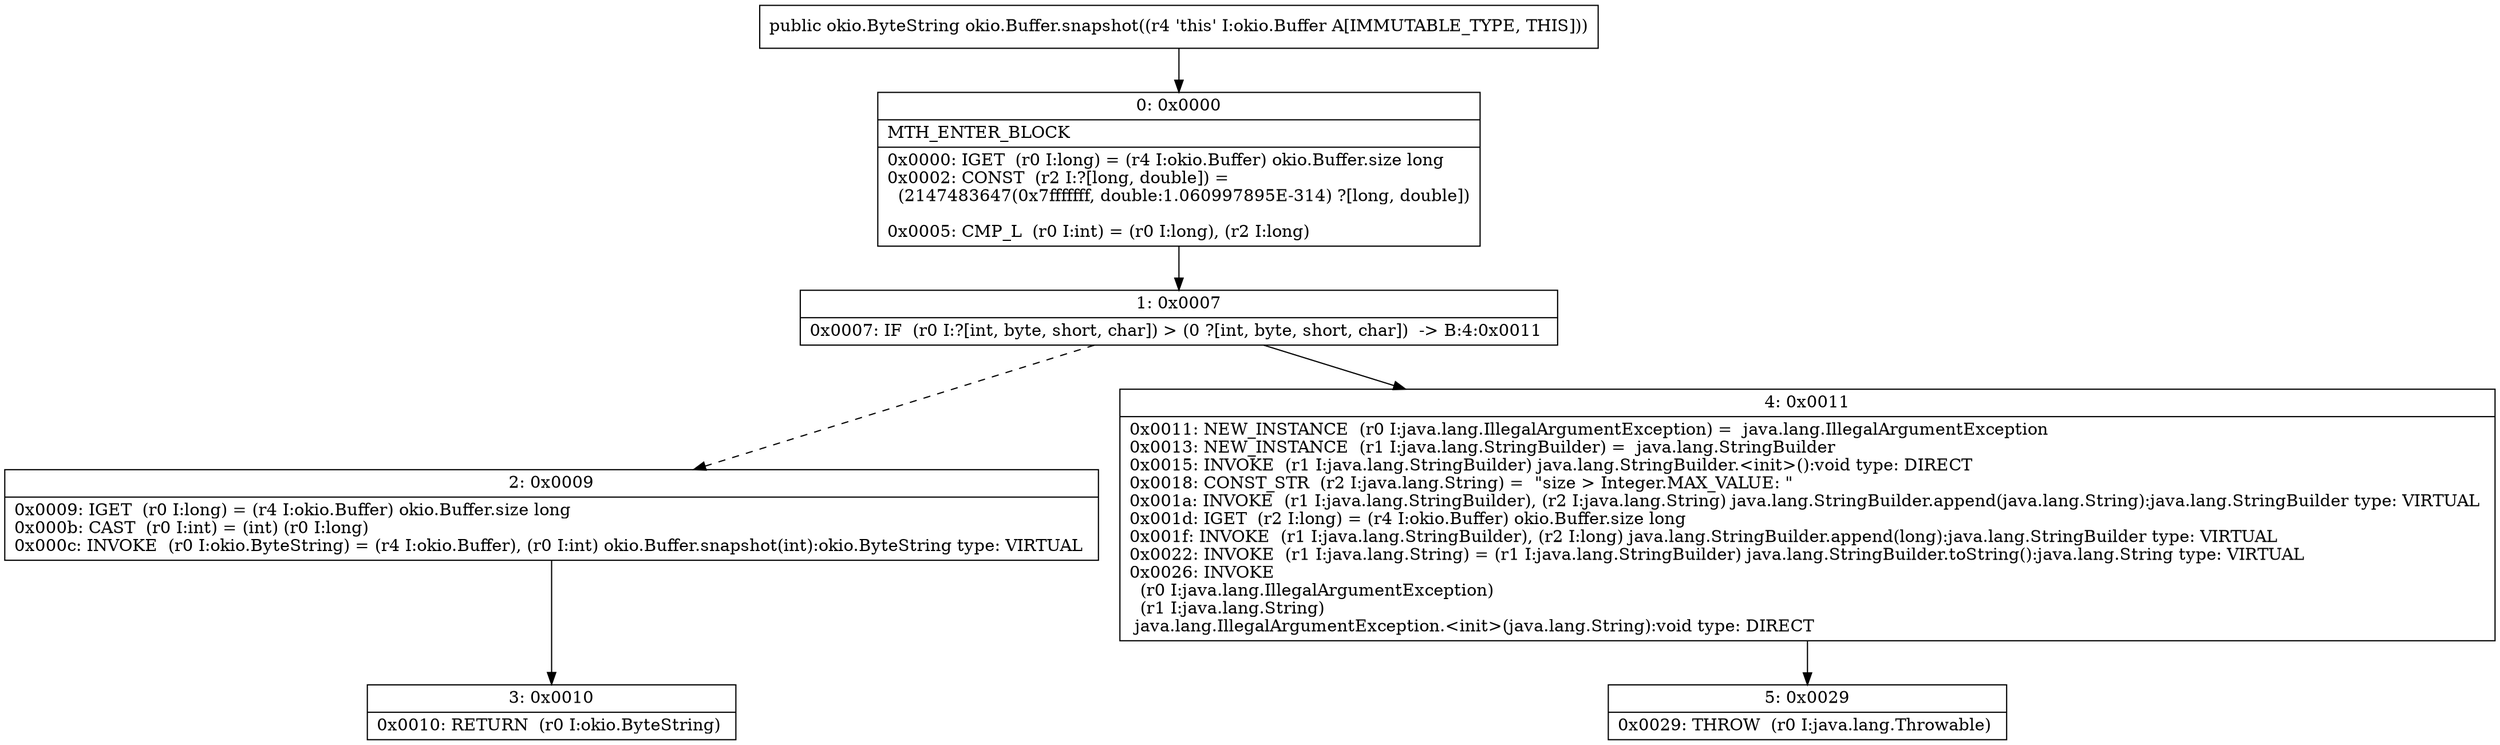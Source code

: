 digraph "CFG forokio.Buffer.snapshot()Lokio\/ByteString;" {
Node_0 [shape=record,label="{0\:\ 0x0000|MTH_ENTER_BLOCK\l|0x0000: IGET  (r0 I:long) = (r4 I:okio.Buffer) okio.Buffer.size long \l0x0002: CONST  (r2 I:?[long, double]) = \l  (2147483647(0x7fffffff, double:1.060997895E\-314) ?[long, double])\l \l0x0005: CMP_L  (r0 I:int) = (r0 I:long), (r2 I:long) \l}"];
Node_1 [shape=record,label="{1\:\ 0x0007|0x0007: IF  (r0 I:?[int, byte, short, char]) \> (0 ?[int, byte, short, char])  \-\> B:4:0x0011 \l}"];
Node_2 [shape=record,label="{2\:\ 0x0009|0x0009: IGET  (r0 I:long) = (r4 I:okio.Buffer) okio.Buffer.size long \l0x000b: CAST  (r0 I:int) = (int) (r0 I:long) \l0x000c: INVOKE  (r0 I:okio.ByteString) = (r4 I:okio.Buffer), (r0 I:int) okio.Buffer.snapshot(int):okio.ByteString type: VIRTUAL \l}"];
Node_3 [shape=record,label="{3\:\ 0x0010|0x0010: RETURN  (r0 I:okio.ByteString) \l}"];
Node_4 [shape=record,label="{4\:\ 0x0011|0x0011: NEW_INSTANCE  (r0 I:java.lang.IllegalArgumentException) =  java.lang.IllegalArgumentException \l0x0013: NEW_INSTANCE  (r1 I:java.lang.StringBuilder) =  java.lang.StringBuilder \l0x0015: INVOKE  (r1 I:java.lang.StringBuilder) java.lang.StringBuilder.\<init\>():void type: DIRECT \l0x0018: CONST_STR  (r2 I:java.lang.String) =  \"size \> Integer.MAX_VALUE: \" \l0x001a: INVOKE  (r1 I:java.lang.StringBuilder), (r2 I:java.lang.String) java.lang.StringBuilder.append(java.lang.String):java.lang.StringBuilder type: VIRTUAL \l0x001d: IGET  (r2 I:long) = (r4 I:okio.Buffer) okio.Buffer.size long \l0x001f: INVOKE  (r1 I:java.lang.StringBuilder), (r2 I:long) java.lang.StringBuilder.append(long):java.lang.StringBuilder type: VIRTUAL \l0x0022: INVOKE  (r1 I:java.lang.String) = (r1 I:java.lang.StringBuilder) java.lang.StringBuilder.toString():java.lang.String type: VIRTUAL \l0x0026: INVOKE  \l  (r0 I:java.lang.IllegalArgumentException)\l  (r1 I:java.lang.String)\l java.lang.IllegalArgumentException.\<init\>(java.lang.String):void type: DIRECT \l}"];
Node_5 [shape=record,label="{5\:\ 0x0029|0x0029: THROW  (r0 I:java.lang.Throwable) \l}"];
MethodNode[shape=record,label="{public okio.ByteString okio.Buffer.snapshot((r4 'this' I:okio.Buffer A[IMMUTABLE_TYPE, THIS])) }"];
MethodNode -> Node_0;
Node_0 -> Node_1;
Node_1 -> Node_2[style=dashed];
Node_1 -> Node_4;
Node_2 -> Node_3;
Node_4 -> Node_5;
}

